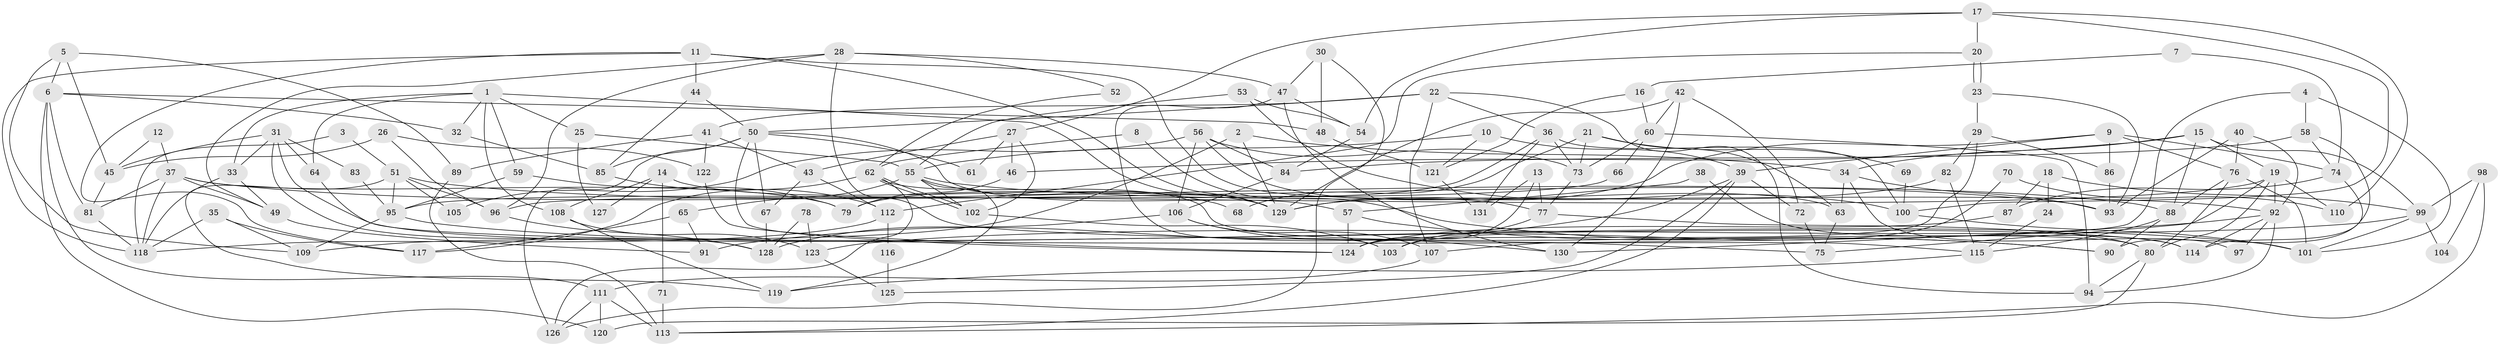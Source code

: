 // coarse degree distribution, {16: 0.02564102564102564, 7: 0.1282051282051282, 9: 0.07692307692307693, 8: 0.15384615384615385, 2: 0.07692307692307693, 5: 0.10256410256410256, 10: 0.05128205128205128, 11: 0.05128205128205128, 6: 0.05128205128205128, 14: 0.05128205128205128, 3: 0.10256410256410256, 13: 0.02564102564102564, 4: 0.07692307692307693, 15: 0.02564102564102564}
// Generated by graph-tools (version 1.1) at 2025/18/03/04/25 18:18:37]
// undirected, 131 vertices, 262 edges
graph export_dot {
graph [start="1"]
  node [color=gray90,style=filled];
  1;
  2;
  3;
  4;
  5;
  6;
  7;
  8;
  9;
  10;
  11;
  12;
  13;
  14;
  15;
  16;
  17;
  18;
  19;
  20;
  21;
  22;
  23;
  24;
  25;
  26;
  27;
  28;
  29;
  30;
  31;
  32;
  33;
  34;
  35;
  36;
  37;
  38;
  39;
  40;
  41;
  42;
  43;
  44;
  45;
  46;
  47;
  48;
  49;
  50;
  51;
  52;
  53;
  54;
  55;
  56;
  57;
  58;
  59;
  60;
  61;
  62;
  63;
  64;
  65;
  66;
  67;
  68;
  69;
  70;
  71;
  72;
  73;
  74;
  75;
  76;
  77;
  78;
  79;
  80;
  81;
  82;
  83;
  84;
  85;
  86;
  87;
  88;
  89;
  90;
  91;
  92;
  93;
  94;
  95;
  96;
  97;
  98;
  99;
  100;
  101;
  102;
  103;
  104;
  105;
  106;
  107;
  108;
  109;
  110;
  111;
  112;
  113;
  114;
  115;
  116;
  117;
  118;
  119;
  120;
  121;
  122;
  123;
  124;
  125;
  126;
  127;
  128;
  129;
  130;
  131;
  1 -- 129;
  1 -- 32;
  1 -- 25;
  1 -- 33;
  1 -- 59;
  1 -- 64;
  1 -- 108;
  2 -- 34;
  2 -- 129;
  2 -- 109;
  3 -- 51;
  3 -- 118;
  4 -- 107;
  4 -- 58;
  4 -- 101;
  5 -- 6;
  5 -- 109;
  5 -- 45;
  5 -- 89;
  6 -- 111;
  6 -- 81;
  6 -- 32;
  6 -- 48;
  6 -- 120;
  7 -- 16;
  7 -- 74;
  8 -- 90;
  8 -- 62;
  9 -- 76;
  9 -- 86;
  9 -- 39;
  9 -- 74;
  9 -- 129;
  10 -- 55;
  10 -- 39;
  10 -- 121;
  11 -- 77;
  11 -- 129;
  11 -- 44;
  11 -- 117;
  11 -- 118;
  12 -- 37;
  12 -- 45;
  13 -- 124;
  13 -- 77;
  13 -- 131;
  14 -- 108;
  14 -- 129;
  14 -- 71;
  14 -- 127;
  15 -- 46;
  15 -- 34;
  15 -- 19;
  15 -- 88;
  15 -- 99;
  16 -- 121;
  16 -- 60;
  17 -- 20;
  17 -- 100;
  17 -- 27;
  17 -- 54;
  17 -- 110;
  18 -- 99;
  18 -- 87;
  18 -- 24;
  19 -- 92;
  19 -- 75;
  19 -- 80;
  19 -- 95;
  19 -- 110;
  20 -- 23;
  20 -- 23;
  20 -- 112;
  21 -- 73;
  21 -- 63;
  21 -- 68;
  21 -- 69;
  22 -- 41;
  22 -- 107;
  22 -- 36;
  22 -- 50;
  22 -- 94;
  23 -- 29;
  23 -- 93;
  24 -- 115;
  25 -- 55;
  25 -- 127;
  26 -- 45;
  26 -- 96;
  26 -- 122;
  27 -- 102;
  27 -- 43;
  27 -- 46;
  27 -- 61;
  28 -- 49;
  28 -- 47;
  28 -- 52;
  28 -- 75;
  28 -- 96;
  29 -- 82;
  29 -- 124;
  29 -- 86;
  30 -- 126;
  30 -- 48;
  30 -- 47;
  31 -- 33;
  31 -- 128;
  31 -- 45;
  31 -- 64;
  31 -- 83;
  31 -- 114;
  32 -- 85;
  33 -- 118;
  33 -- 49;
  34 -- 93;
  34 -- 63;
  34 -- 97;
  35 -- 118;
  35 -- 117;
  35 -- 109;
  36 -- 73;
  36 -- 79;
  36 -- 100;
  36 -- 131;
  37 -- 118;
  37 -- 79;
  37 -- 49;
  37 -- 81;
  37 -- 93;
  38 -- 114;
  38 -- 57;
  39 -- 91;
  39 -- 72;
  39 -- 113;
  39 -- 125;
  40 -- 76;
  40 -- 93;
  40 -- 92;
  41 -- 89;
  41 -- 43;
  41 -- 122;
  42 -- 72;
  42 -- 60;
  42 -- 129;
  42 -- 130;
  43 -- 67;
  43 -- 112;
  44 -- 85;
  44 -- 50;
  45 -- 81;
  46 -- 79;
  47 -- 130;
  47 -- 54;
  47 -- 103;
  48 -- 121;
  49 -- 91;
  50 -- 57;
  50 -- 61;
  50 -- 67;
  50 -- 85;
  50 -- 124;
  50 -- 126;
  51 -- 95;
  51 -- 88;
  51 -- 96;
  51 -- 105;
  51 -- 119;
  52 -- 62;
  53 -- 100;
  53 -- 54;
  53 -- 55;
  54 -- 84;
  55 -- 92;
  55 -- 65;
  55 -- 68;
  55 -- 102;
  55 -- 119;
  56 -- 84;
  56 -- 106;
  56 -- 63;
  56 -- 73;
  56 -- 105;
  57 -- 124;
  57 -- 90;
  58 -- 74;
  58 -- 90;
  58 -- 84;
  59 -- 95;
  59 -- 79;
  60 -- 73;
  60 -- 94;
  60 -- 66;
  62 -- 102;
  62 -- 102;
  62 -- 80;
  62 -- 117;
  62 -- 126;
  63 -- 75;
  64 -- 115;
  65 -- 117;
  65 -- 91;
  66 -- 96;
  67 -- 128;
  69 -- 100;
  70 -- 103;
  70 -- 110;
  71 -- 113;
  72 -- 75;
  73 -- 77;
  74 -- 114;
  74 -- 87;
  76 -- 88;
  76 -- 101;
  76 -- 80;
  77 -- 80;
  77 -- 103;
  78 -- 128;
  78 -- 123;
  80 -- 94;
  80 -- 120;
  81 -- 118;
  82 -- 129;
  82 -- 115;
  83 -- 95;
  84 -- 106;
  85 -- 112;
  86 -- 93;
  87 -- 124;
  88 -- 115;
  88 -- 90;
  89 -- 113;
  92 -- 94;
  92 -- 97;
  92 -- 114;
  92 -- 130;
  95 -- 109;
  95 -- 101;
  96 -- 128;
  98 -- 99;
  98 -- 113;
  98 -- 104;
  99 -- 101;
  99 -- 104;
  99 -- 123;
  100 -- 101;
  102 -- 103;
  106 -- 130;
  106 -- 107;
  106 -- 128;
  107 -- 111;
  108 -- 119;
  108 -- 123;
  111 -- 126;
  111 -- 120;
  111 -- 113;
  112 -- 118;
  112 -- 116;
  115 -- 119;
  116 -- 125;
  121 -- 131;
  122 -- 124;
  123 -- 125;
}
